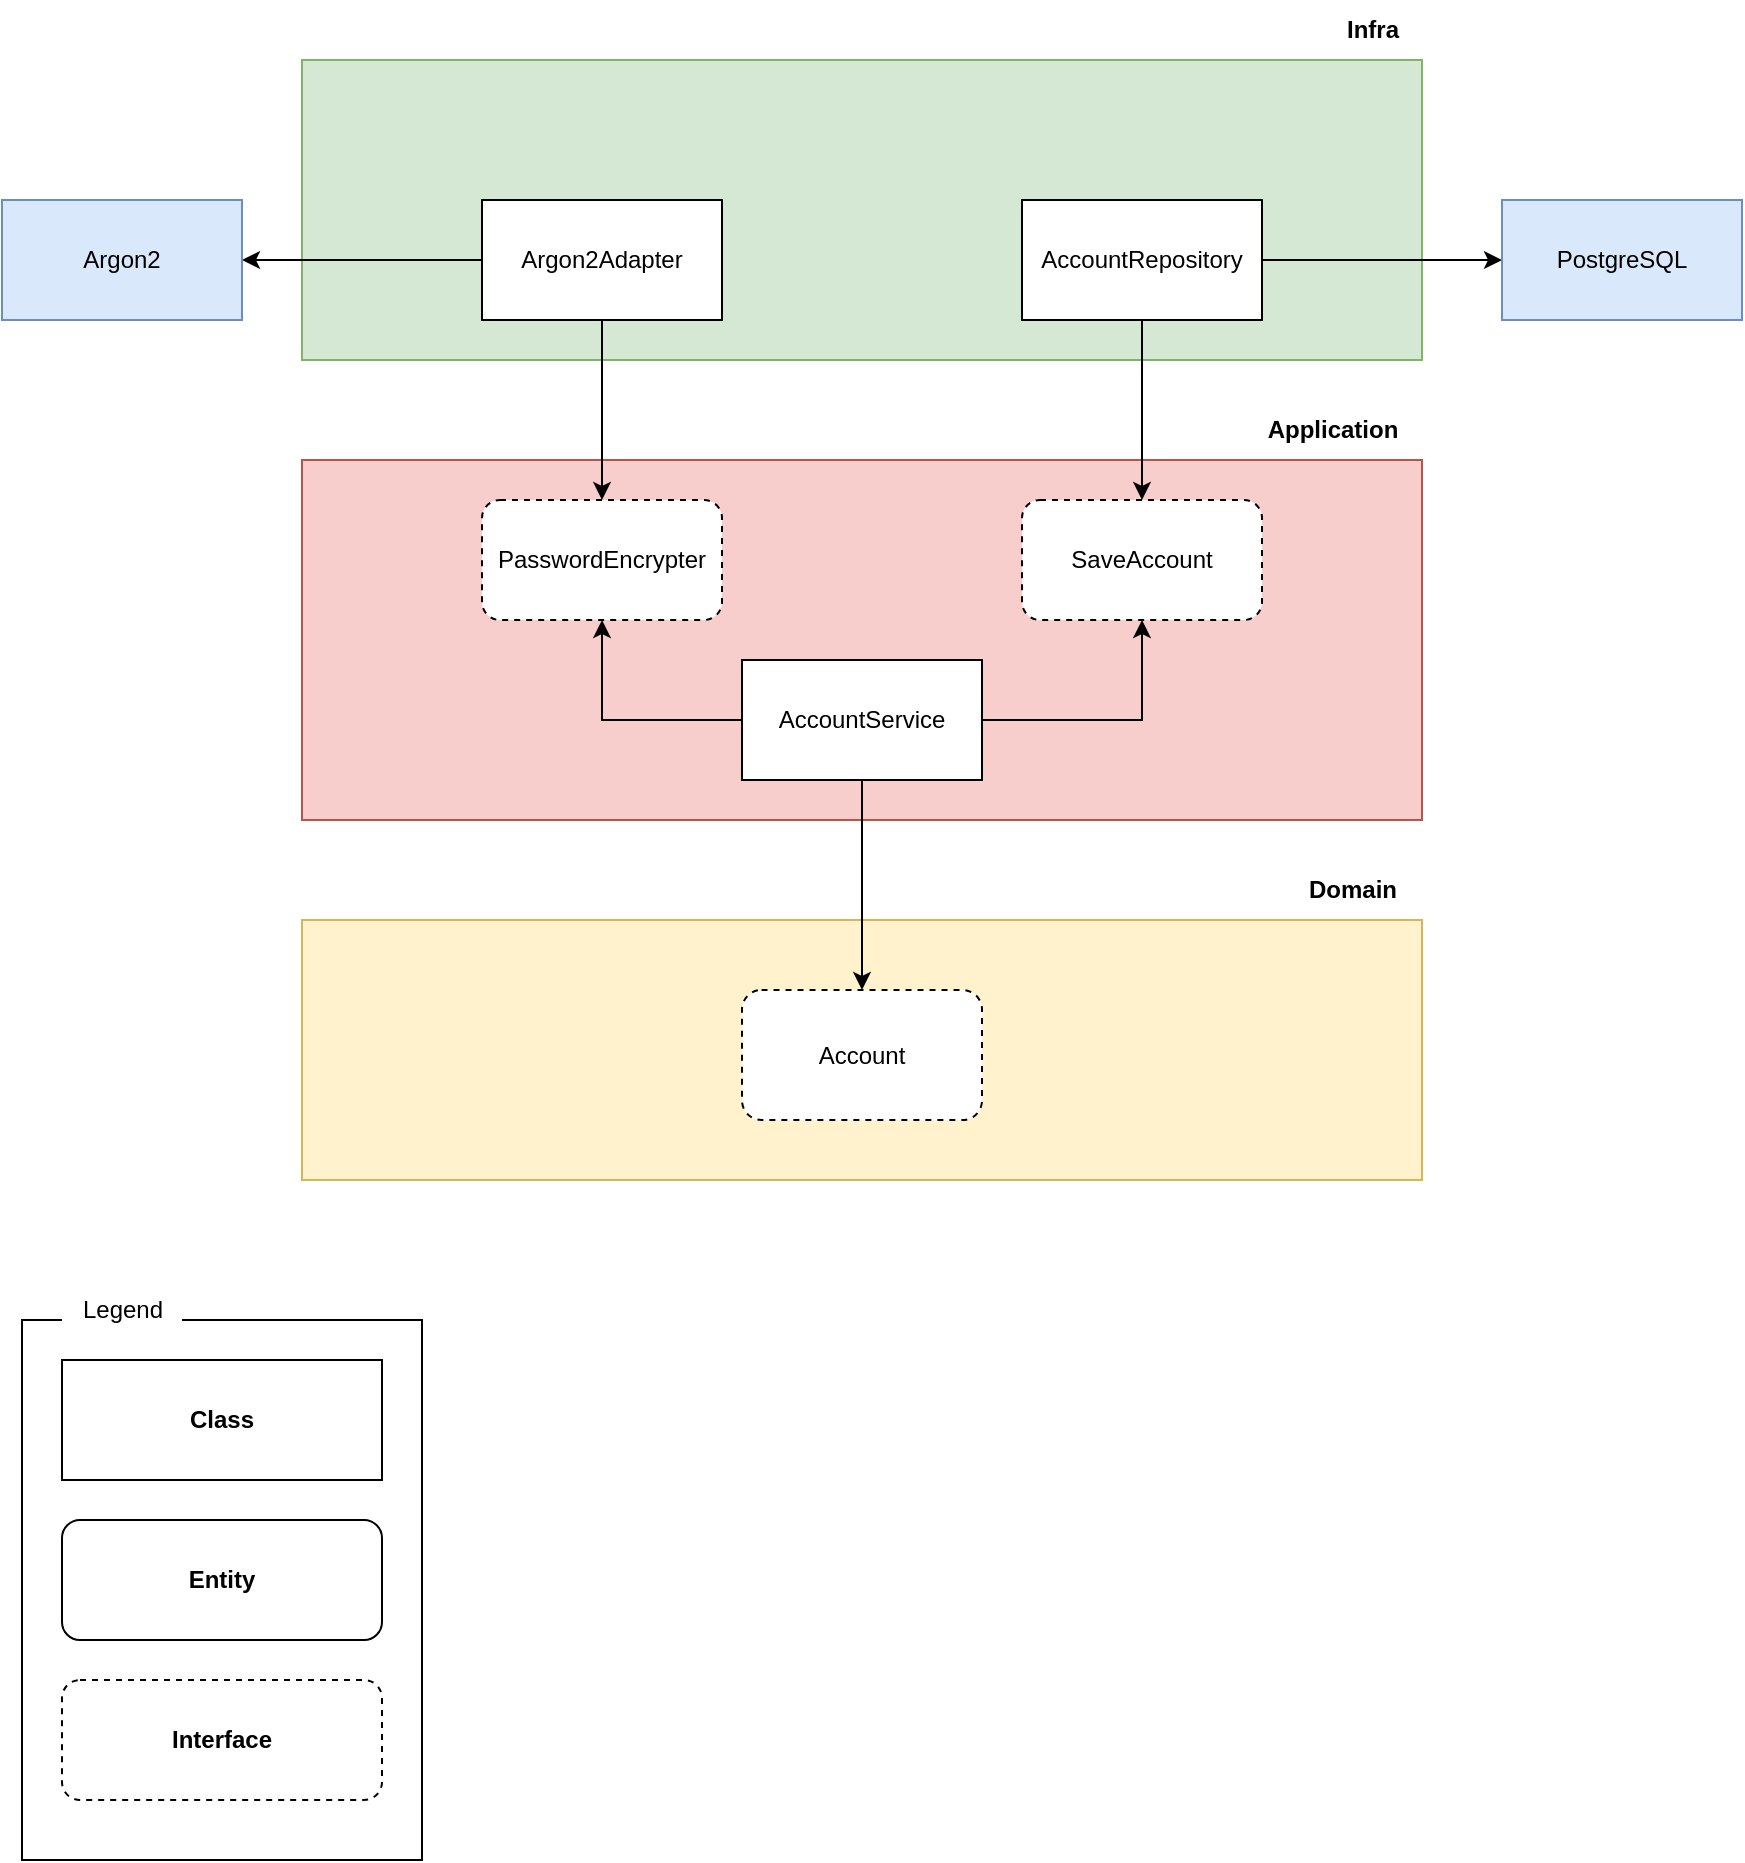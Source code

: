 <mxfile version="26.0.4">
  <diagram name="Page-1" id="A8HuePezfMvJ-0IjR7Gk">
    <mxGraphModel dx="954" dy="530" grid="1" gridSize="10" guides="1" tooltips="1" connect="1" arrows="1" fold="1" page="1" pageScale="1" pageWidth="850" pageHeight="1100" math="0" shadow="0">
      <root>
        <mxCell id="0" />
        <mxCell id="1" parent="0" />
        <mxCell id="nQwn05bFXqTB-V6ssnlM-1" value="" style="rounded=0;whiteSpace=wrap;html=1;fillColor=#d5e8d4;strokeColor=#82b366;" parent="1" vertex="1">
          <mxGeometry x="160" y="120" width="560" height="150" as="geometry" />
        </mxCell>
        <mxCell id="nQwn05bFXqTB-V6ssnlM-2" value="&lt;b&gt;Infra&lt;/b&gt;" style="text;html=1;align=center;verticalAlign=middle;resizable=0;points=[];autosize=1;strokeColor=none;fillColor=none;" parent="1" vertex="1">
          <mxGeometry x="670" y="90" width="50" height="30" as="geometry" />
        </mxCell>
        <mxCell id="nQwn05bFXqTB-V6ssnlM-3" value="" style="rounded=0;whiteSpace=wrap;html=1;fillColor=#f8cecc;strokeColor=#b85450;" parent="1" vertex="1">
          <mxGeometry x="160" y="320" width="560" height="180" as="geometry" />
        </mxCell>
        <mxCell id="nQwn05bFXqTB-V6ssnlM-4" value="&lt;b&gt;Application&lt;/b&gt;" style="text;html=1;align=center;verticalAlign=middle;resizable=0;points=[];autosize=1;strokeColor=none;fillColor=none;" parent="1" vertex="1">
          <mxGeometry x="630" y="290" width="90" height="30" as="geometry" />
        </mxCell>
        <mxCell id="nQwn05bFXqTB-V6ssnlM-5" value="" style="rounded=0;whiteSpace=wrap;html=1;fillColor=#fff2cc;strokeColor=#d6b656;" parent="1" vertex="1">
          <mxGeometry x="160" y="550" width="560" height="130" as="geometry" />
        </mxCell>
        <mxCell id="nQwn05bFXqTB-V6ssnlM-6" value="&lt;b&gt;Domain&lt;/b&gt;" style="text;html=1;align=center;verticalAlign=middle;resizable=0;points=[];autosize=1;strokeColor=none;fillColor=none;" parent="1" vertex="1">
          <mxGeometry x="650" y="520" width="70" height="30" as="geometry" />
        </mxCell>
        <mxCell id="nQwn05bFXqTB-V6ssnlM-7" value="" style="rounded=0;whiteSpace=wrap;html=1;" parent="1" vertex="1">
          <mxGeometry x="20" y="750" width="200" height="270" as="geometry" />
        </mxCell>
        <mxCell id="nQwn05bFXqTB-V6ssnlM-8" value="&lt;b&gt;Class&lt;/b&gt;" style="rounded=0;whiteSpace=wrap;html=1;" parent="1" vertex="1">
          <mxGeometry x="40" y="770" width="160" height="60" as="geometry" />
        </mxCell>
        <mxCell id="nQwn05bFXqTB-V6ssnlM-9" value="&lt;b&gt;Entity&lt;/b&gt;" style="rounded=1;whiteSpace=wrap;html=1;" parent="1" vertex="1">
          <mxGeometry x="40" y="850" width="160" height="60" as="geometry" />
        </mxCell>
        <mxCell id="nQwn05bFXqTB-V6ssnlM-10" value="&lt;b&gt;Interface&lt;/b&gt;" style="rounded=1;whiteSpace=wrap;html=1;dashed=1;" parent="1" vertex="1">
          <mxGeometry x="40" y="930" width="160" height="60" as="geometry" />
        </mxCell>
        <mxCell id="nQwn05bFXqTB-V6ssnlM-11" value="Legend" style="text;html=1;align=center;verticalAlign=middle;resizable=0;points=[];autosize=1;fillColor=default;" parent="1" vertex="1">
          <mxGeometry x="40" y="730" width="60" height="30" as="geometry" />
        </mxCell>
        <mxCell id="nQwn05bFXqTB-V6ssnlM-12" value="&lt;div&gt;Account&lt;/div&gt;" style="rounded=1;whiteSpace=wrap;html=1;dashed=1;" parent="1" vertex="1">
          <mxGeometry x="380" y="585" width="120" height="65" as="geometry" />
        </mxCell>
        <mxCell id="nQwn05bFXqTB-V6ssnlM-19" style="edgeStyle=orthogonalEdgeStyle;rounded=0;orthogonalLoop=1;jettySize=auto;html=1;" parent="1" source="nQwn05bFXqTB-V6ssnlM-14" target="nQwn05bFXqTB-V6ssnlM-16" edge="1">
          <mxGeometry relative="1" as="geometry" />
        </mxCell>
        <mxCell id="nQwn05bFXqTB-V6ssnlM-24" style="edgeStyle=orthogonalEdgeStyle;rounded=0;orthogonalLoop=1;jettySize=auto;html=1;" parent="1" source="nQwn05bFXqTB-V6ssnlM-14" target="nQwn05bFXqTB-V6ssnlM-12" edge="1">
          <mxGeometry relative="1" as="geometry" />
        </mxCell>
        <mxCell id="XvLCdFfwxqo8tzcs9gmi-4" style="edgeStyle=orthogonalEdgeStyle;rounded=0;orthogonalLoop=1;jettySize=auto;html=1;" edge="1" parent="1" source="nQwn05bFXqTB-V6ssnlM-14" target="XvLCdFfwxqo8tzcs9gmi-1">
          <mxGeometry relative="1" as="geometry" />
        </mxCell>
        <mxCell id="nQwn05bFXqTB-V6ssnlM-14" value="AccountService" style="rounded=0;whiteSpace=wrap;html=1;" parent="1" vertex="1">
          <mxGeometry x="380" y="420" width="120" height="60" as="geometry" />
        </mxCell>
        <mxCell id="nQwn05bFXqTB-V6ssnlM-16" value="SaveAccount" style="rounded=1;whiteSpace=wrap;html=1;dashed=1;" parent="1" vertex="1">
          <mxGeometry x="520" y="340" width="120" height="60" as="geometry" />
        </mxCell>
        <mxCell id="nQwn05bFXqTB-V6ssnlM-21" style="edgeStyle=orthogonalEdgeStyle;rounded=0;orthogonalLoop=1;jettySize=auto;html=1;entryX=0.5;entryY=0;entryDx=0;entryDy=0;" parent="1" source="nQwn05bFXqTB-V6ssnlM-20" target="nQwn05bFXqTB-V6ssnlM-16" edge="1">
          <mxGeometry relative="1" as="geometry" />
        </mxCell>
        <mxCell id="nQwn05bFXqTB-V6ssnlM-22" style="edgeStyle=orthogonalEdgeStyle;rounded=0;orthogonalLoop=1;jettySize=auto;html=1;" parent="1" source="nQwn05bFXqTB-V6ssnlM-20" target="nQwn05bFXqTB-V6ssnlM-23" edge="1">
          <mxGeometry relative="1" as="geometry">
            <mxPoint x="760" y="220" as="targetPoint" />
          </mxGeometry>
        </mxCell>
        <mxCell id="nQwn05bFXqTB-V6ssnlM-20" value="AccountRepository" style="rounded=0;whiteSpace=wrap;html=1;" parent="1" vertex="1">
          <mxGeometry x="520" y="190" width="120" height="60" as="geometry" />
        </mxCell>
        <mxCell id="nQwn05bFXqTB-V6ssnlM-23" value="PostgreSQL" style="rounded=0;whiteSpace=wrap;html=1;fillColor=#dae8fc;strokeColor=#6c8ebf;" parent="1" vertex="1">
          <mxGeometry x="760" y="190" width="120" height="60" as="geometry" />
        </mxCell>
        <mxCell id="XvLCdFfwxqo8tzcs9gmi-1" value="PasswordEncrypter" style="rounded=1;whiteSpace=wrap;html=1;dashed=1;" vertex="1" parent="1">
          <mxGeometry x="250" y="340" width="120" height="60" as="geometry" />
        </mxCell>
        <mxCell id="XvLCdFfwxqo8tzcs9gmi-5" style="edgeStyle=orthogonalEdgeStyle;rounded=0;orthogonalLoop=1;jettySize=auto;html=1;" edge="1" parent="1" source="XvLCdFfwxqo8tzcs9gmi-2" target="XvLCdFfwxqo8tzcs9gmi-1">
          <mxGeometry relative="1" as="geometry" />
        </mxCell>
        <mxCell id="XvLCdFfwxqo8tzcs9gmi-6" style="edgeStyle=orthogonalEdgeStyle;rounded=0;orthogonalLoop=1;jettySize=auto;html=1;" edge="1" parent="1" source="XvLCdFfwxqo8tzcs9gmi-2" target="XvLCdFfwxqo8tzcs9gmi-3">
          <mxGeometry relative="1" as="geometry" />
        </mxCell>
        <mxCell id="XvLCdFfwxqo8tzcs9gmi-2" value="Argon2Adapter" style="rounded=0;whiteSpace=wrap;html=1;" vertex="1" parent="1">
          <mxGeometry x="250" y="190" width="120" height="60" as="geometry" />
        </mxCell>
        <mxCell id="XvLCdFfwxqo8tzcs9gmi-3" value="Argon2" style="rounded=0;whiteSpace=wrap;html=1;fillColor=#dae8fc;strokeColor=#6c8ebf;" vertex="1" parent="1">
          <mxGeometry x="10" y="190" width="120" height="60" as="geometry" />
        </mxCell>
      </root>
    </mxGraphModel>
  </diagram>
</mxfile>
